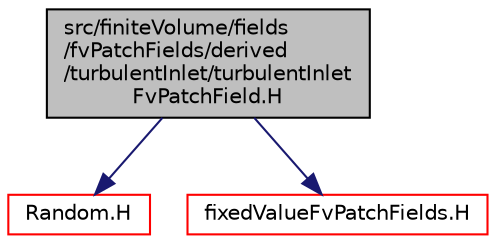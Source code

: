 digraph "src/finiteVolume/fields/fvPatchFields/derived/turbulentInlet/turbulentInletFvPatchField.H"
{
  bgcolor="transparent";
  edge [fontname="Helvetica",fontsize="10",labelfontname="Helvetica",labelfontsize="10"];
  node [fontname="Helvetica",fontsize="10",shape=record];
  Node1 [label="src/finiteVolume/fields\l/fvPatchFields/derived\l/turbulentInlet/turbulentInlet\lFvPatchField.H",height=0.2,width=0.4,color="black", fillcolor="grey75", style="filled", fontcolor="black"];
  Node1 -> Node2 [color="midnightblue",fontsize="10",style="solid",fontname="Helvetica"];
  Node2 [label="Random.H",height=0.2,width=0.4,color="red",URL="$a08919.html"];
  Node1 -> Node3 [color="midnightblue",fontsize="10",style="solid",fontname="Helvetica"];
  Node3 [label="fixedValueFvPatchFields.H",height=0.2,width=0.4,color="red",URL="$a05185.html"];
}
